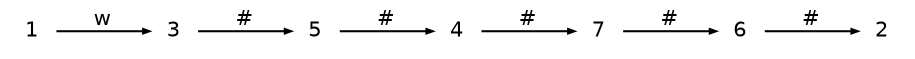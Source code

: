 digraph g
{
   graph [rankdir=LR];
   edge [arrowsize=0.3,fontsize=10,fontname=Helvetica];
   node [shape=plaintext,width=.3,height=.2,fontsize=10,fontname=Helvetica];
   1->3 [label="w"];
   3->5 [label="#"];
   4->7 [label="#"];
   5->4 [label="#"];
   6->2 [label="#"];
   7->6 [label="#"];
}
